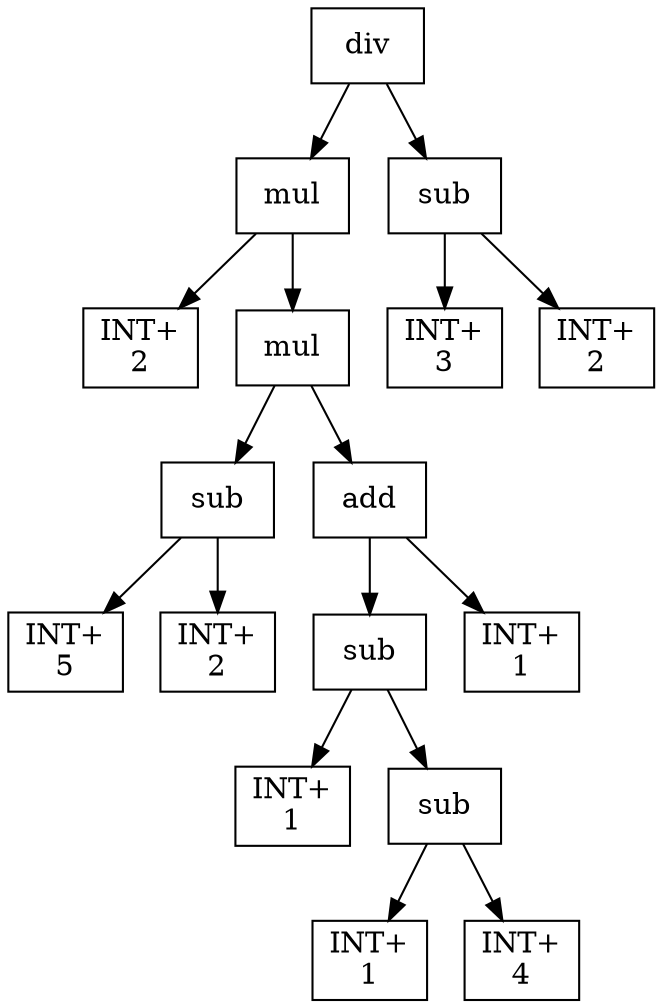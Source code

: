 digraph expr {
  node [shape=box];
  n1 [label="div"];
  n2 [label="mul"];
  n3 [label="INT+\n2"];
  n4 [label="mul"];
  n5 [label="sub"];
  n6 [label="INT+\n5"];
  n7 [label="INT+\n2"];
  n5 -> n6;
  n5 -> n7;
  n8 [label="add"];
  n9 [label="sub"];
  n10 [label="INT+\n1"];
  n11 [label="sub"];
  n12 [label="INT+\n1"];
  n13 [label="INT+\n4"];
  n11 -> n12;
  n11 -> n13;
  n9 -> n10;
  n9 -> n11;
  n14 [label="INT+\n1"];
  n8 -> n9;
  n8 -> n14;
  n4 -> n5;
  n4 -> n8;
  n2 -> n3;
  n2 -> n4;
  n15 [label="sub"];
  n16 [label="INT+\n3"];
  n17 [label="INT+\n2"];
  n15 -> n16;
  n15 -> n17;
  n1 -> n2;
  n1 -> n15;
}